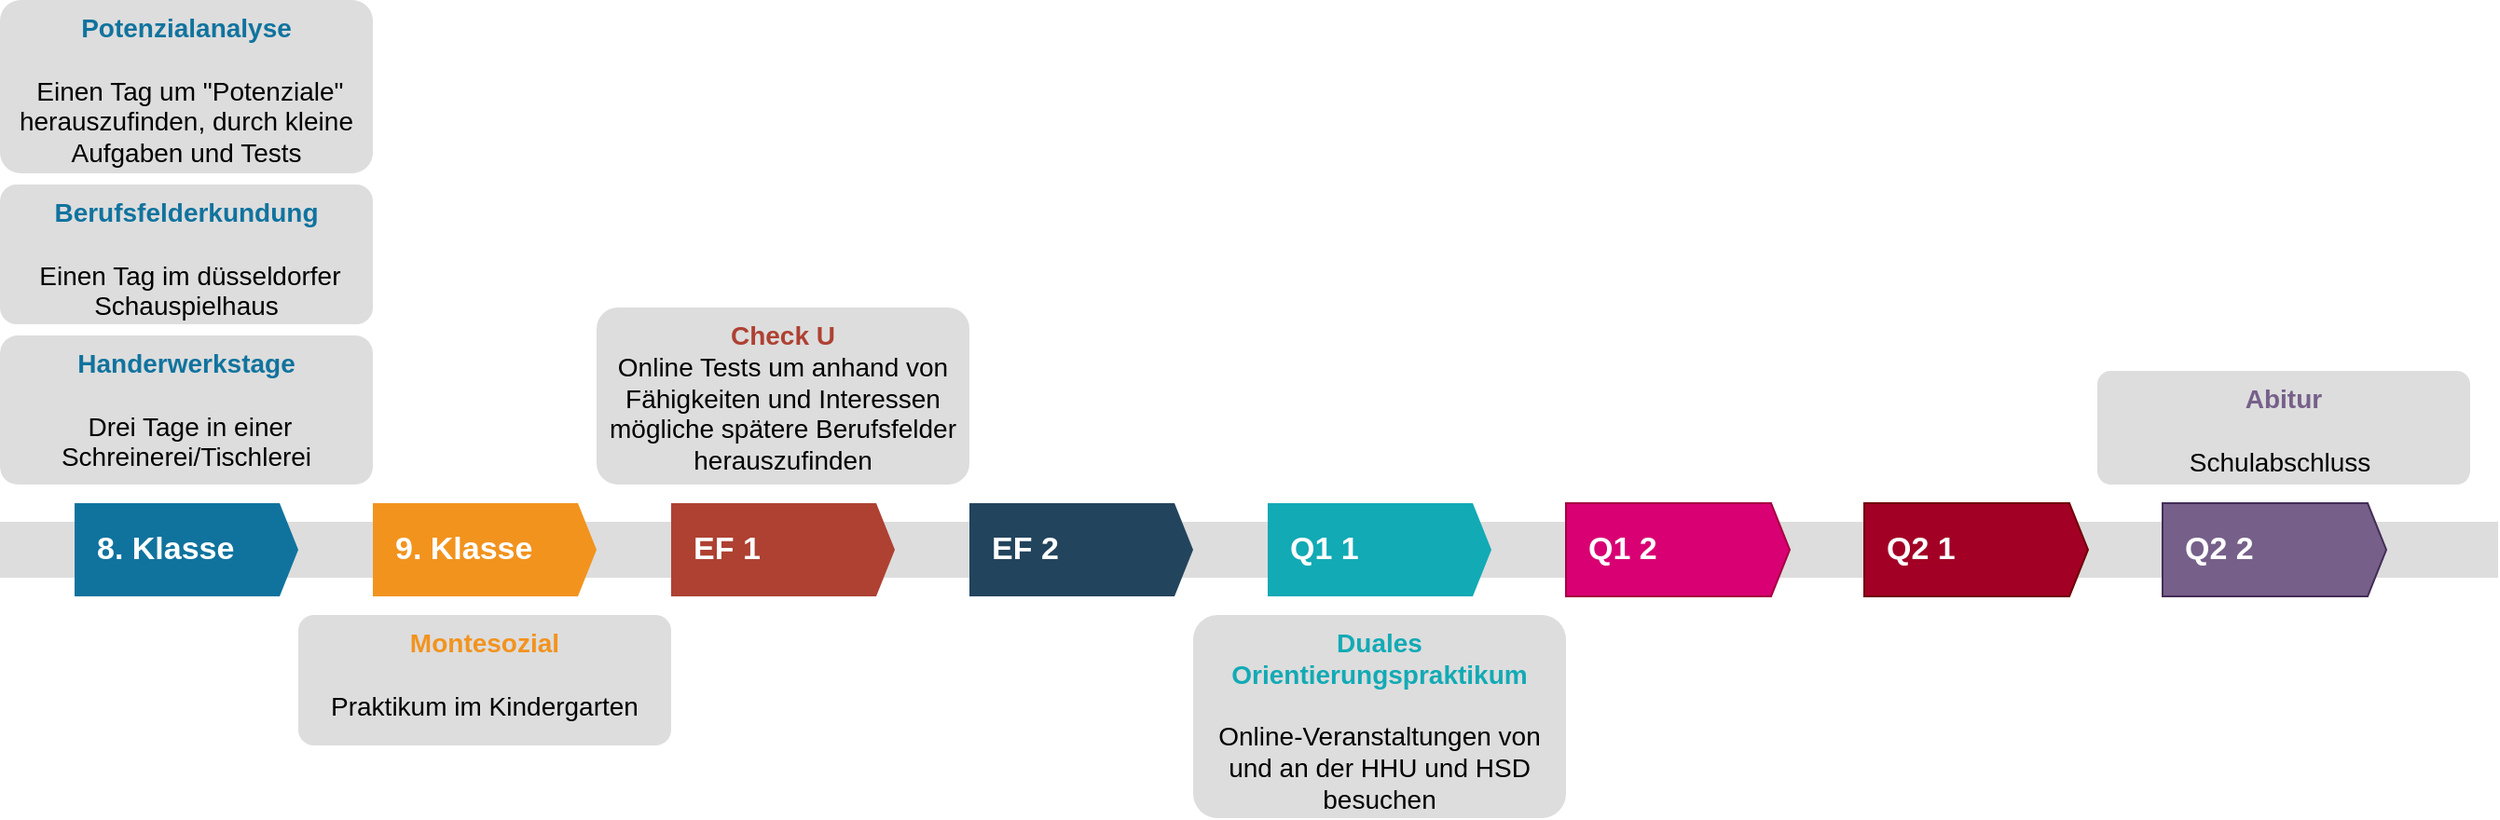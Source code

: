 <mxfile version="14.2.7" type="github">
  <diagram id="V-zIZHMjK9zmQreW0T42" name="Timeline">
    <mxGraphModel dx="868" dy="482" grid="0" gridSize="10" guides="1" tooltips="1" connect="1" arrows="1" fold="1" page="1" pageScale="1" pageWidth="1654" pageHeight="1169" math="0" shadow="0">
      <root>
        <mxCell id="0pj6gde8aNvLxsNyUYZi-0" />
        <mxCell id="0pj6gde8aNvLxsNyUYZi-1" parent="0pj6gde8aNvLxsNyUYZi-0" />
        <mxCell id="AiYkwAdwS7Rge54XK6NB-0" value="" style="fillColor=#dddddd;rounded=0;strokeColor=none;shadow=0;sketch=0;" parent="0pj6gde8aNvLxsNyUYZi-1" vertex="1">
          <mxGeometry x="40" y="380" width="1340" height="30" as="geometry" />
        </mxCell>
        <mxCell id="AiYkwAdwS7Rge54XK6NB-1" value="8. Klasse" style="shape=mxgraph.infographic.ribbonSimple;notch1=0;notch2=10;notch=0;html=1;strokeColor=none;shadow=0;fontSize=17;fontColor=#FFFFFF;align=left;spacingLeft=10;fontStyle=1;sketch=0;fillColor=#10739E;" parent="0pj6gde8aNvLxsNyUYZi-1" vertex="1">
          <mxGeometry x="80" y="370" width="120" height="50" as="geometry" />
        </mxCell>
        <mxCell id="AiYkwAdwS7Rge54XK6NB-2" value="9. Klasse" style="shape=mxgraph.infographic.ribbonSimple;notch1=0;notch2=10;notch=0;html=1;fillColor=#F2931E;strokeColor=none;shadow=0;fontSize=17;fontColor=#FFFFFF;align=left;spacingLeft=10;fontStyle=1;sketch=0;" parent="0pj6gde8aNvLxsNyUYZi-1" vertex="1">
          <mxGeometry x="240" y="370" width="120" height="50" as="geometry" />
        </mxCell>
        <mxCell id="AiYkwAdwS7Rge54XK6NB-3" value="EF 1" style="shape=mxgraph.infographic.ribbonSimple;notch1=0;notch2=10;notch=0;html=1;fillColor=#AE4132;strokeColor=none;shadow=0;fontSize=17;fontColor=#FFFFFF;align=left;spacingLeft=10;fontStyle=1;sketch=0;" parent="0pj6gde8aNvLxsNyUYZi-1" vertex="1">
          <mxGeometry x="400" y="370" width="120" height="50" as="geometry" />
        </mxCell>
        <mxCell id="AiYkwAdwS7Rge54XK6NB-4" value="EF 2" style="shape=mxgraph.infographic.ribbonSimple;notch1=0;notch2=10;notch=0;html=1;fillColor=#23445D;strokeColor=none;shadow=0;fontSize=17;fontColor=#FFFFFF;align=left;spacingLeft=10;fontStyle=1;sketch=0;" parent="0pj6gde8aNvLxsNyUYZi-1" vertex="1">
          <mxGeometry x="560" y="370" width="120" height="50" as="geometry" />
        </mxCell>
        <mxCell id="AiYkwAdwS7Rge54XK6NB-5" value="Q1 1" style="shape=mxgraph.infographic.ribbonSimple;notch1=0;notch2=10;notch=0;html=1;fillColor=#12AAB5;strokeColor=none;shadow=0;fontSize=17;fontColor=#FFFFFF;align=left;spacingLeft=10;fontStyle=1;sketch=0;" parent="0pj6gde8aNvLxsNyUYZi-1" vertex="1">
          <mxGeometry x="720" y="370" width="120" height="50" as="geometry" />
        </mxCell>
        <mxCell id="AiYkwAdwS7Rge54XK6NB-6" value="&lt;font style=&quot;font-size: 14px;&quot;&gt;&lt;font color=&quot;#10739e&quot; style=&quot;font-weight: bold; font-size: 14px;&quot;&gt;Handerwerkstage&lt;/font&gt;&lt;br style=&quot;font-size: 14px;&quot;&gt;&lt;br style=&quot;font-size: 14px;&quot;&gt;&lt;font style=&quot;font-size: 14px;&quot;&gt;&lt;b style=&quot;font-size: 14px;&quot;&gt;&amp;nbsp;&lt;/b&gt;Drei Tage in einer Schreinerei/Tischlerei&lt;/font&gt;&lt;/font&gt;" style="rounded=1;strokeColor=none;fillColor=#DDDDDD;align=center;arcSize=12;verticalAlign=top;whiteSpace=wrap;html=1;fontSize=14;shadow=0;sketch=0;" parent="0pj6gde8aNvLxsNyUYZi-1" vertex="1">
          <mxGeometry x="40" y="280" width="200" height="80" as="geometry" />
        </mxCell>
        <mxCell id="AiYkwAdwS7Rge54XK6NB-7" value="&lt;font style=&quot;font-size: 14px;&quot;&gt;&lt;font color=&quot;#f2931e&quot; style=&quot;font-size: 14px;&quot;&gt;&lt;b style=&quot;font-size: 14px;&quot;&gt;Montesozial&lt;/b&gt;&lt;/font&gt;&lt;br style=&quot;font-size: 14px;&quot;&gt;&lt;br style=&quot;font-size: 14px;&quot;&gt;&lt;span style=&quot;font-size: 14px;&quot;&gt;Praktikum im Kindergarten&lt;/span&gt;&lt;br style=&quot;font-size: 14px;&quot;&gt;&lt;/font&gt;" style="rounded=1;strokeColor=none;fillColor=#DDDDDD;align=center;arcSize=12;verticalAlign=top;whiteSpace=wrap;html=1;fontSize=14;shadow=0;sketch=0;" parent="0pj6gde8aNvLxsNyUYZi-1" vertex="1">
          <mxGeometry x="200" y="430" width="200" height="70" as="geometry" />
        </mxCell>
        <mxCell id="AiYkwAdwS7Rge54XK6NB-8" value="&lt;font style=&quot;font-size: 14px;&quot;&gt;&lt;font color=&quot;#ae4132&quot; style=&quot;font-size: 14px;&quot;&gt;&lt;b style=&quot;font-size: 14px;&quot;&gt;Check U&lt;/b&gt;&lt;/font&gt;&lt;br style=&quot;font-size: 14px;&quot;&gt;&lt;span style=&quot;font-size: 14px;&quot;&gt;Online Tests um anhand von Fähigkeiten und Interessen mögliche spätere Berufsfelder herauszufinden&lt;/span&gt;&lt;br style=&quot;font-size: 14px;&quot;&gt;&lt;/font&gt;" style="rounded=1;strokeColor=none;fillColor=#DDDDDD;align=center;arcSize=12;verticalAlign=top;whiteSpace=wrap;html=1;fontSize=14;shadow=0;sketch=0;" parent="0pj6gde8aNvLxsNyUYZi-1" vertex="1">
          <mxGeometry x="360" y="265" width="200" height="95" as="geometry" />
        </mxCell>
        <mxCell id="AiYkwAdwS7Rge54XK6NB-10" value="&lt;font style=&quot;font-size: 14px;&quot;&gt;&lt;font color=&quot;#12aab5&quot; style=&quot;font-size: 14px;&quot;&gt;&lt;b style=&quot;font-size: 14px;&quot;&gt;Duales Orientierungspraktikum&lt;/b&gt;&lt;/font&gt;&lt;br style=&quot;font-size: 14px;&quot;&gt;&lt;br style=&quot;font-size: 14px;&quot;&gt;&lt;span style=&quot;font-size: 14px;&quot;&gt;Online-Veranstaltungen von und an der HHU und HSD besuchen&lt;/span&gt;&lt;br style=&quot;font-size: 14px;&quot;&gt;&lt;/font&gt;" style="rounded=1;strokeColor=none;fillColor=#DDDDDD;align=center;arcSize=12;verticalAlign=top;whiteSpace=wrap;html=1;fontSize=14;shadow=0;sketch=0;" parent="0pj6gde8aNvLxsNyUYZi-1" vertex="1">
          <mxGeometry x="680" y="430" width="200" height="109" as="geometry" />
        </mxCell>
        <mxCell id="AiYkwAdwS7Rge54XK6NB-11" value="Q1 2" style="shape=mxgraph.infographic.ribbonSimple;notch1=0;notch2=10;notch=0;html=1;fillColor=#d80073;strokeColor=#A50040;shadow=0;fontSize=17;align=left;spacingLeft=10;fontStyle=1;sketch=0;fontColor=#ffffff;" parent="0pj6gde8aNvLxsNyUYZi-1" vertex="1">
          <mxGeometry x="880" y="370" width="120" height="50" as="geometry" />
        </mxCell>
        <mxCell id="AiYkwAdwS7Rge54XK6NB-12" value="Q2 1" style="shape=mxgraph.infographic.ribbonSimple;notch1=0;notch2=10;notch=0;html=1;fillColor=#a20025;strokeColor=#6F0000;shadow=0;fontSize=17;fontColor=#ffffff;align=left;spacingLeft=10;fontStyle=1;sketch=0;" parent="0pj6gde8aNvLxsNyUYZi-1" vertex="1">
          <mxGeometry x="1040" y="370" width="120" height="50" as="geometry" />
        </mxCell>
        <mxCell id="AiYkwAdwS7Rge54XK6NB-13" value="Q2 2" style="shape=mxgraph.infographic.ribbonSimple;notch1=0;notch2=10;notch=0;html=1;fillColor=#76608a;strokeColor=#432D57;shadow=0;fontSize=17;fontColor=#ffffff;align=left;spacingLeft=10;fontStyle=1;sketch=0;" parent="0pj6gde8aNvLxsNyUYZi-1" vertex="1">
          <mxGeometry x="1200" y="370" width="120" height="50" as="geometry" />
        </mxCell>
        <mxCell id="AiYkwAdwS7Rge54XK6NB-15" value="&lt;font style=&quot;font-size: 14px;&quot;&gt;&lt;font style=&quot;font-size: 14px;&quot; color=&quot;#76608a&quot;&gt;&lt;b style=&quot;font-size: 14px;&quot;&gt;Abitur&lt;br style=&quot;font-size: 14px;&quot;&gt;&lt;br style=&quot;font-size: 14px;&quot;&gt;&lt;/b&gt;&lt;/font&gt;Schulabschluss&amp;nbsp;&lt;br style=&quot;font-size: 14px;&quot;&gt;&lt;br style=&quot;font-size: 14px;&quot;&gt;&lt;/font&gt;" style="rounded=1;strokeColor=none;fillColor=#DDDDDD;align=center;arcSize=12;verticalAlign=top;whiteSpace=wrap;html=1;fontSize=14;shadow=0;sketch=0;" parent="0pj6gde8aNvLxsNyUYZi-1" vertex="1">
          <mxGeometry x="1165" y="299" width="200" height="61" as="geometry" />
        </mxCell>
        <mxCell id="E4wOekxYngHHDd9Ikq7m-0" value="&lt;font style=&quot;font-size: 14px;&quot;&gt;&lt;font color=&quot;#10739e&quot; style=&quot;font-size: 14px;&quot;&gt;&lt;b style=&quot;font-size: 14px;&quot;&gt;Berufsfelderkundung&lt;/b&gt;&lt;/font&gt;&lt;br style=&quot;font-size: 14px;&quot;&gt;&lt;br style=&quot;font-size: 14px;&quot;&gt;&lt;font style=&quot;font-size: 14px;&quot;&gt;&lt;b style=&quot;font-size: 14px;&quot;&gt;&amp;nbsp;&lt;/b&gt;Einen Tag im düsseldorfer Schauspielhaus&lt;/font&gt;&lt;/font&gt;" style="rounded=1;strokeColor=none;fillColor=#DDDDDD;align=center;arcSize=12;verticalAlign=top;whiteSpace=wrap;html=1;fontSize=14;shadow=0;sketch=0;" vertex="1" parent="0pj6gde8aNvLxsNyUYZi-1">
          <mxGeometry x="40" y="199" width="200" height="75" as="geometry" />
        </mxCell>
        <mxCell id="E4wOekxYngHHDd9Ikq7m-1" value="&lt;font style=&quot;font-size: 14px;&quot;&gt;&lt;font color=&quot;#10739e&quot; style=&quot;font-size: 14px;&quot;&gt;&lt;b style=&quot;font-size: 14px;&quot;&gt;Potenzialanalyse&lt;/b&gt;&lt;/font&gt;&lt;br style=&quot;font-size: 14px;&quot;&gt;&lt;br style=&quot;font-size: 14px;&quot;&gt;&lt;font style=&quot;font-size: 14px;&quot;&gt;&lt;b style=&quot;font-size: 14px;&quot;&gt;&amp;nbsp;&lt;/b&gt;Einen Tag um &quot;Potenziale&quot; herauszufinden, durch kleine Aufgaben und Tests&lt;/font&gt;&lt;/font&gt;" style="rounded=1;strokeColor=none;fillColor=#DDDDDD;align=center;arcSize=12;verticalAlign=top;whiteSpace=wrap;html=1;fontSize=14;shadow=0;sketch=0;" vertex="1" parent="0pj6gde8aNvLxsNyUYZi-1">
          <mxGeometry x="40" y="100" width="200" height="93" as="geometry" />
        </mxCell>
      </root>
    </mxGraphModel>
  </diagram>
</mxfile>
